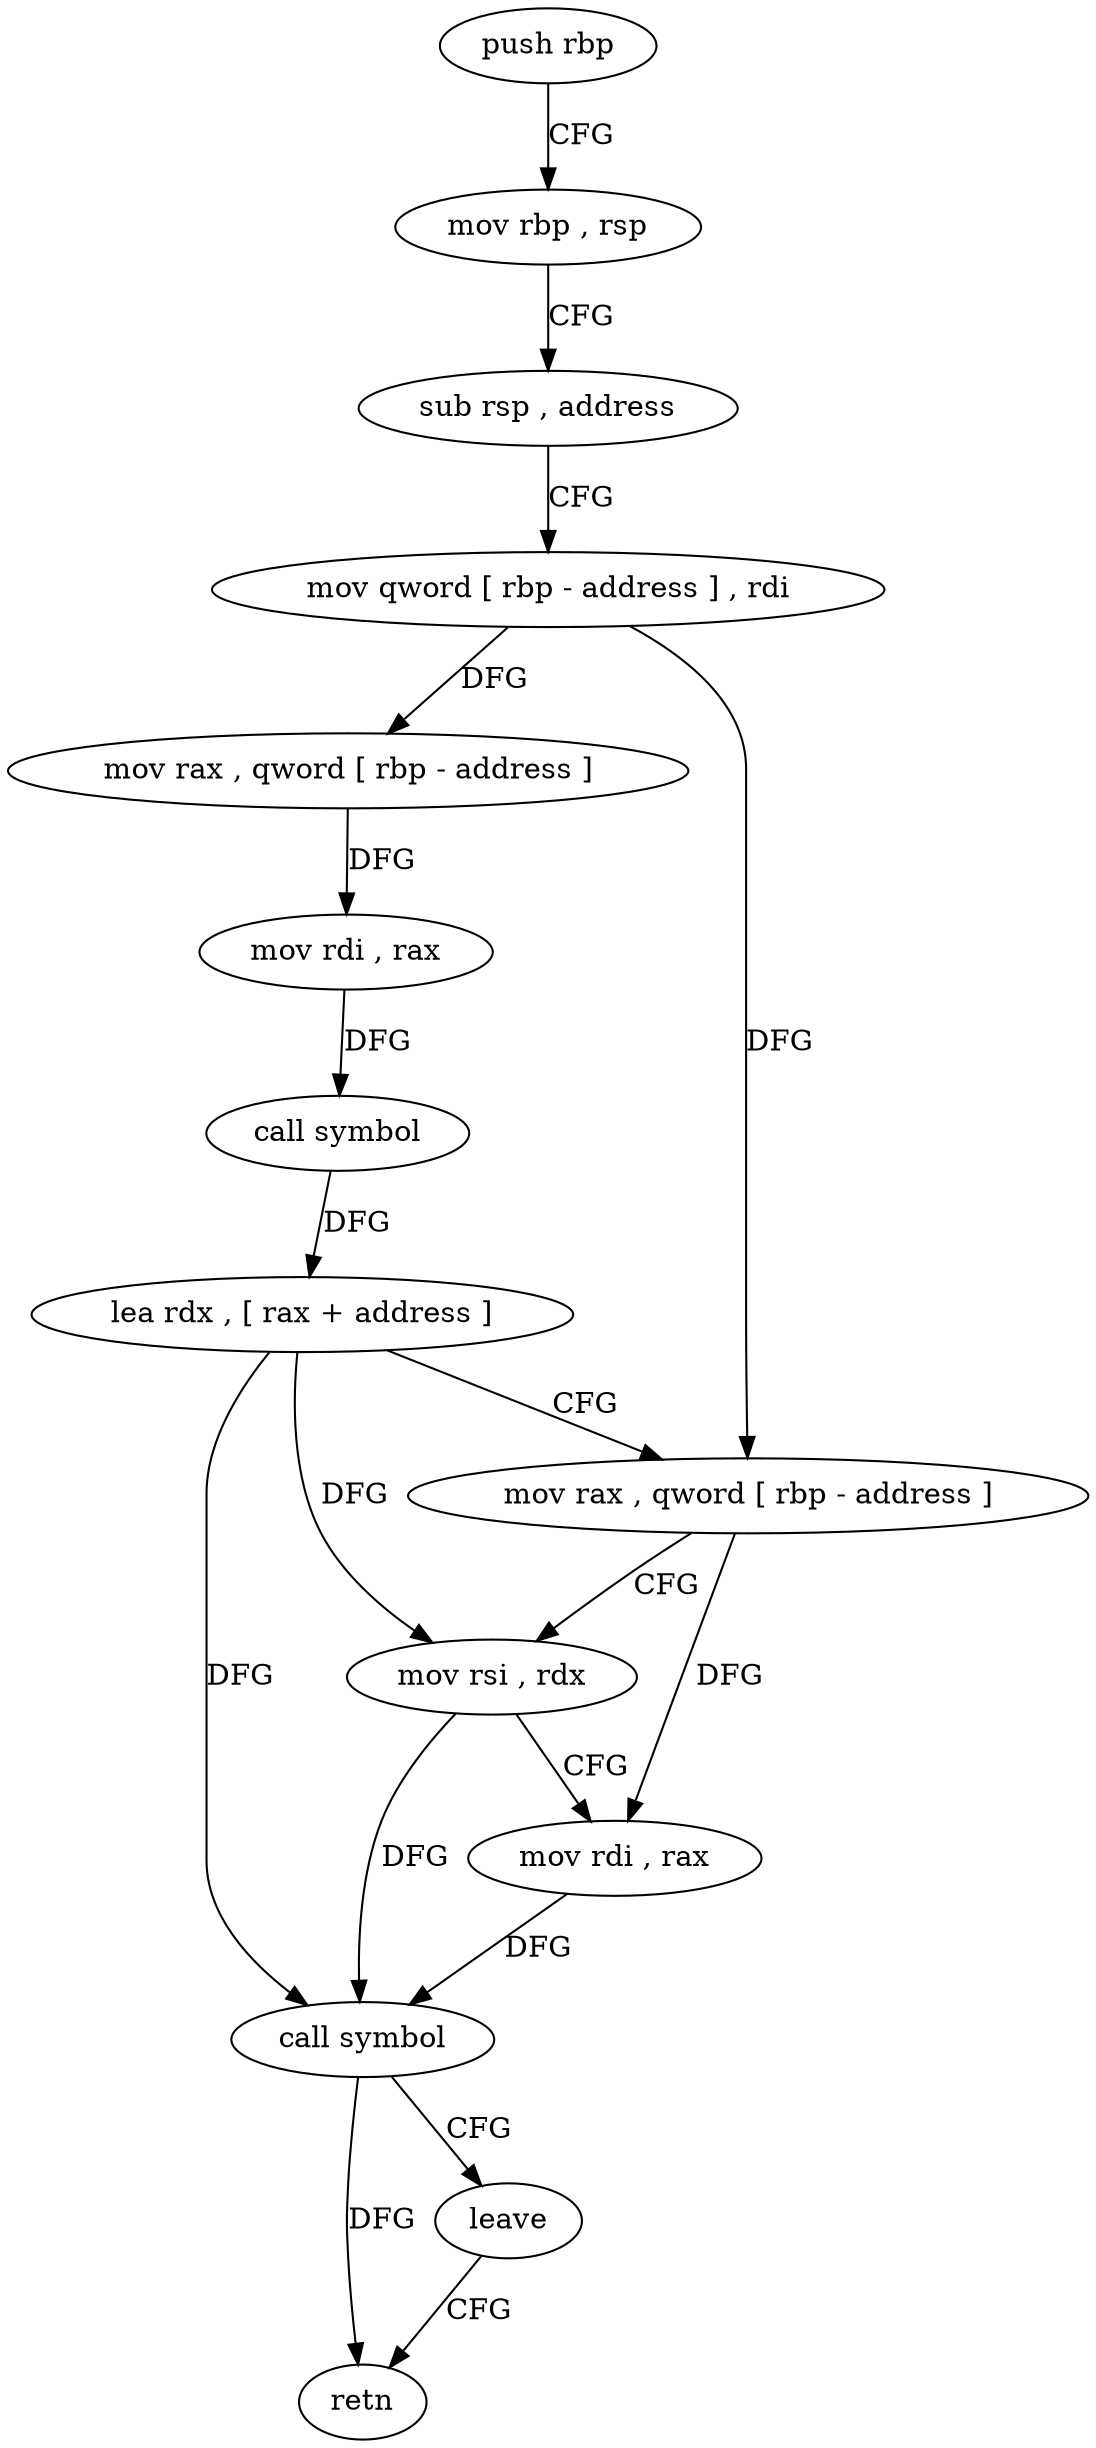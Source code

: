 digraph "func" {
"393050" [label = "push rbp" ]
"393051" [label = "mov rbp , rsp" ]
"393054" [label = "sub rsp , address" ]
"393058" [label = "mov qword [ rbp - address ] , rdi" ]
"393062" [label = "mov rax , qword [ rbp - address ]" ]
"393066" [label = "mov rdi , rax" ]
"393069" [label = "call symbol" ]
"393074" [label = "lea rdx , [ rax + address ]" ]
"393078" [label = "mov rax , qword [ rbp - address ]" ]
"393082" [label = "mov rsi , rdx" ]
"393085" [label = "mov rdi , rax" ]
"393088" [label = "call symbol" ]
"393093" [label = "leave" ]
"393094" [label = "retn" ]
"393050" -> "393051" [ label = "CFG" ]
"393051" -> "393054" [ label = "CFG" ]
"393054" -> "393058" [ label = "CFG" ]
"393058" -> "393062" [ label = "DFG" ]
"393058" -> "393078" [ label = "DFG" ]
"393062" -> "393066" [ label = "DFG" ]
"393066" -> "393069" [ label = "DFG" ]
"393069" -> "393074" [ label = "DFG" ]
"393074" -> "393078" [ label = "CFG" ]
"393074" -> "393082" [ label = "DFG" ]
"393074" -> "393088" [ label = "DFG" ]
"393078" -> "393082" [ label = "CFG" ]
"393078" -> "393085" [ label = "DFG" ]
"393082" -> "393085" [ label = "CFG" ]
"393082" -> "393088" [ label = "DFG" ]
"393085" -> "393088" [ label = "DFG" ]
"393088" -> "393093" [ label = "CFG" ]
"393088" -> "393094" [ label = "DFG" ]
"393093" -> "393094" [ label = "CFG" ]
}
